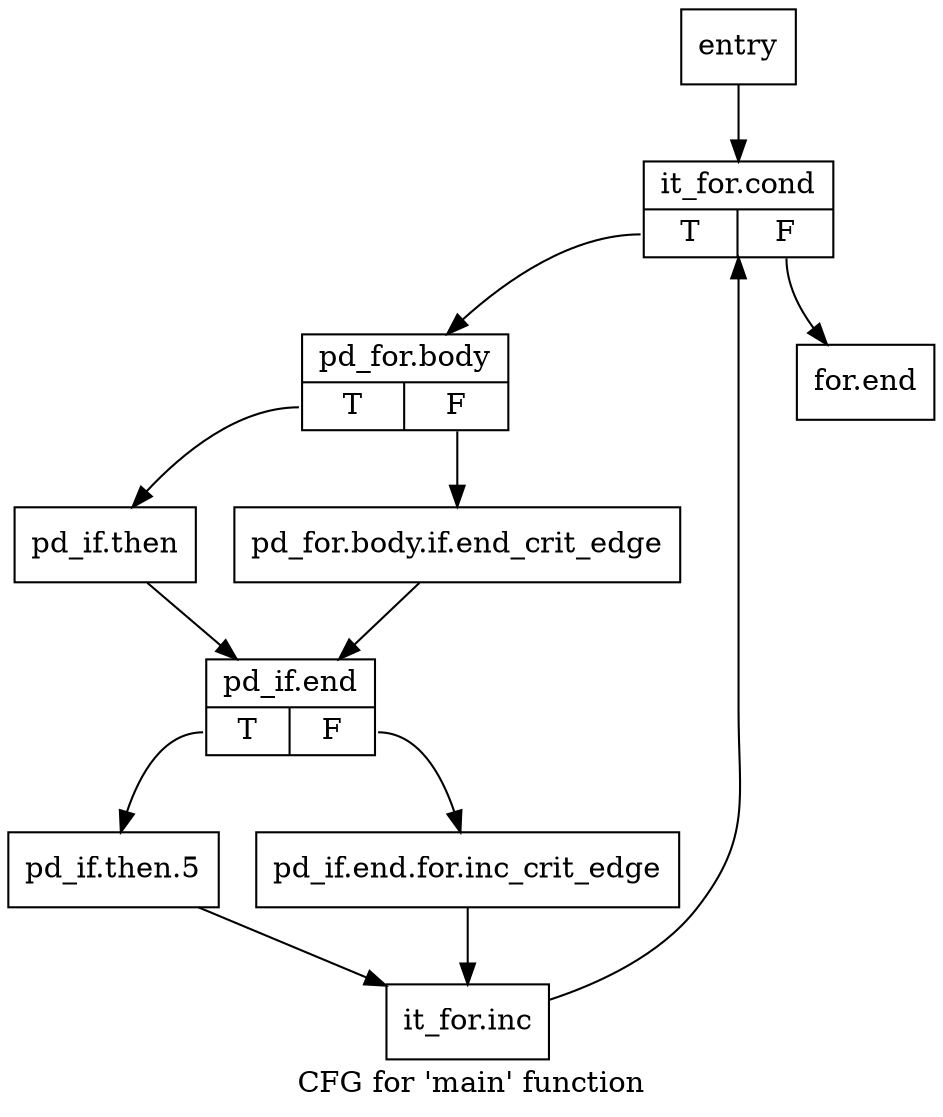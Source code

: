 digraph "CFG for 'main' function" {
	label="CFG for 'main' function";

	Node0xdee5a0 [shape=record,label="{entry}"];
	Node0xdee5a0 -> Node0xdee5f0;
	Node0xdee5f0 [shape=record,label="{it_for.cond|{<s0>T|<s1>F}}"];
	Node0xdee5f0:s0 -> Node0xdee640;
	Node0xdee5f0:s1 -> Node0xdee870;
	Node0xdee640 [shape=record,label="{pd_for.body|{<s0>T|<s1>F}}"];
	Node0xdee640:s0 -> Node0xdee6e0;
	Node0xdee640:s1 -> Node0xdee690;
	Node0xdee690 [shape=record,label="{pd_for.body.if.end_crit_edge}"];
	Node0xdee690 -> Node0xdee730;
	Node0xdee6e0 [shape=record,label="{pd_if.then}"];
	Node0xdee6e0 -> Node0xdee730;
	Node0xdee730 [shape=record,label="{pd_if.end|{<s0>T|<s1>F}}"];
	Node0xdee730:s0 -> Node0xdee7d0;
	Node0xdee730:s1 -> Node0xdee780;
	Node0xdee780 [shape=record,label="{pd_if.end.for.inc_crit_edge}"];
	Node0xdee780 -> Node0xdee820;
	Node0xdee7d0 [shape=record,label="{pd_if.then.5}"];
	Node0xdee7d0 -> Node0xdee820;
	Node0xdee820 [shape=record,label="{it_for.inc}"];
	Node0xdee820 -> Node0xdee5f0;
	Node0xdee870 [shape=record,label="{for.end}"];
}
